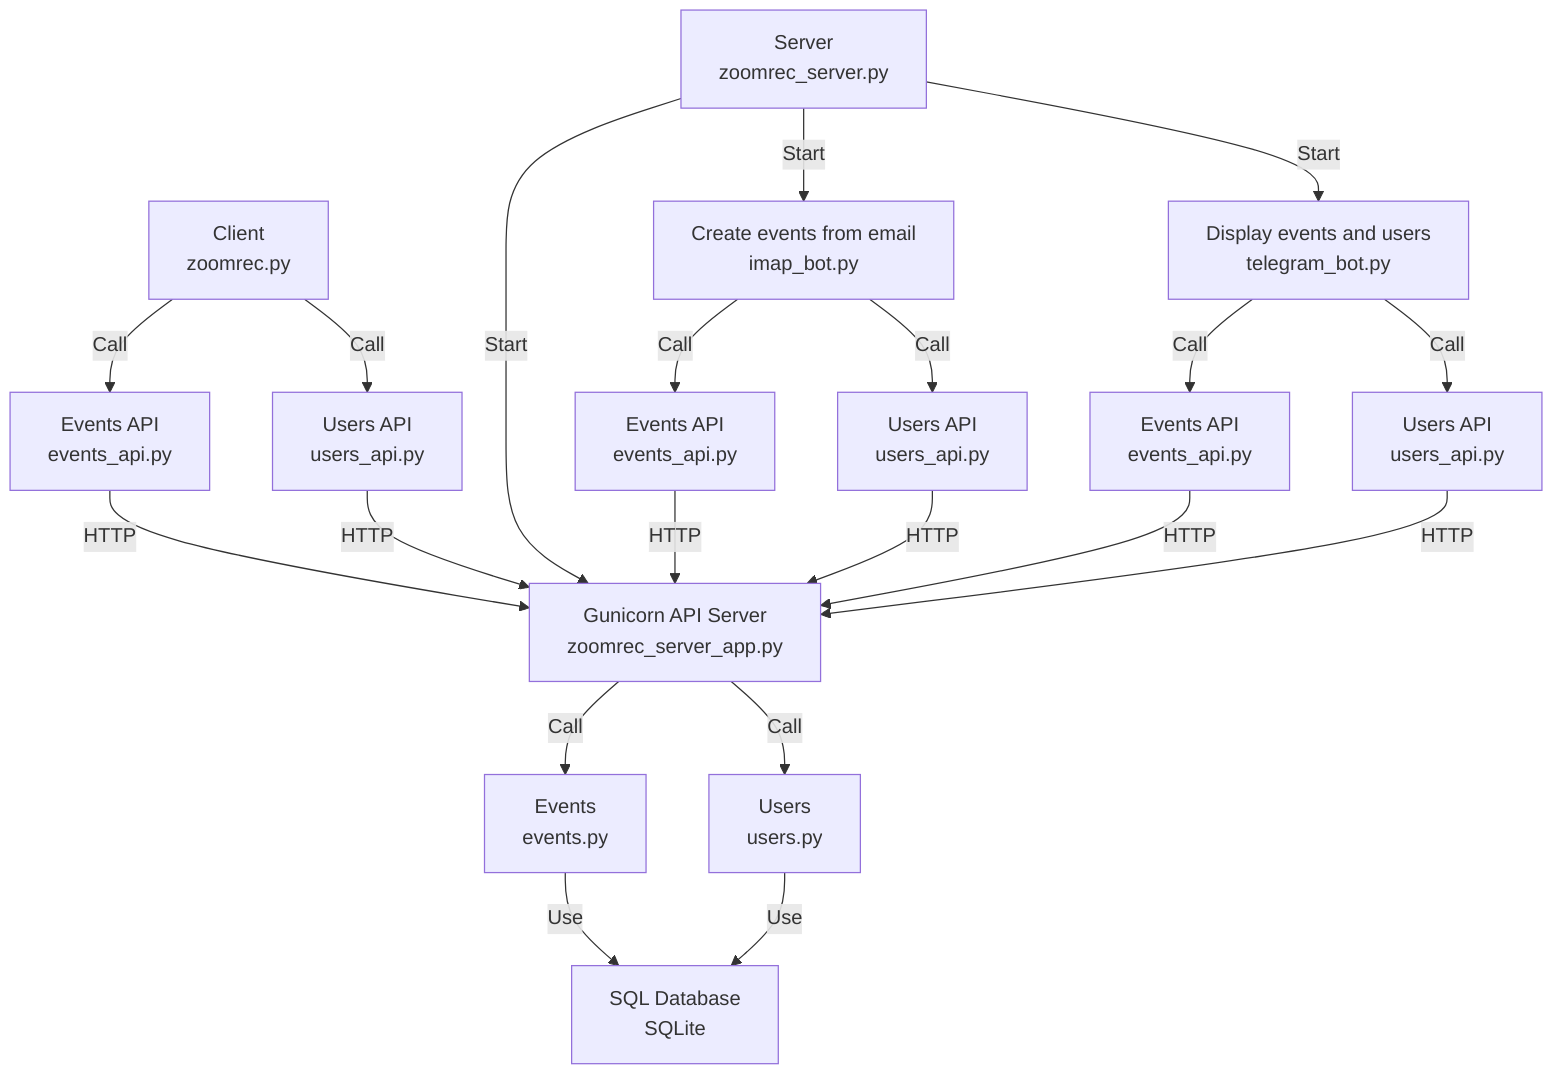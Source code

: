graph TD
    C[Client\nzoomrec.py] 
    C -->|Call| EAc[Events API\nevents_api.py]
    C -->|Call| UAc[Users API\nusers_api.py]
    EAc -->|HTTP| A
    UAc -->|HTTP| A
    S[Server\nzoomrec_server.py] 
    S -->|Start| A[Gunicorn API Server\nzoomrec_server_app.py]
    A -->|Call| E[Events\nevents.py]
    A -->|Call| U[Users\nusers.py]
    E -->|Use| DB[SQL Database\nSQLite]
    U -->|Use| DB[SQL Database\nSQLite]
    S -->|Start| I[Create events from email\nimap_bot.py]
    S -->|Start| T[Display events and users\ntelegram_bot.py]
    I -->|Call| EAi[Events API\nevents_api.py]
    I -->|Call| UAi[Users API\nusers_api.py]
    EAi -->|HTTP| A
    UAi -->|HTTP| A
    T -->|Call| EAt[Events API\nevents_api.py]
    T -->|Call| UAt[Users API\nusers_api.py]
    EAt -->|HTTP| A
    UAt -->|HTTP| A